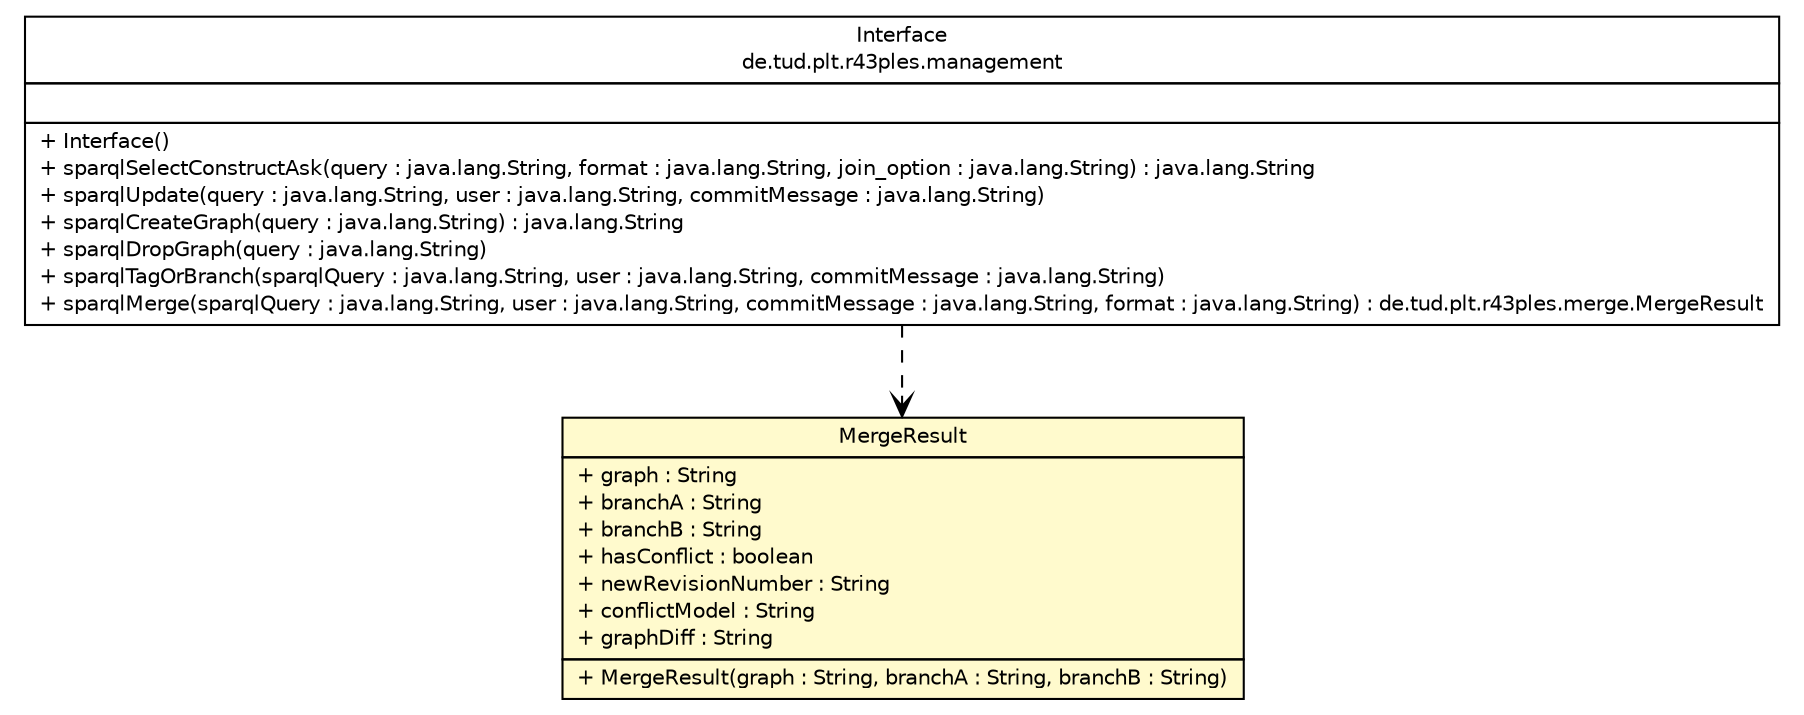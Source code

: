 #!/usr/local/bin/dot
#
# Class diagram 
# Generated by UMLGraph version R5_6-24-gf6e263 (http://www.umlgraph.org/)
#

digraph G {
	edge [fontname="Helvetica",fontsize=10,labelfontname="Helvetica",labelfontsize=10];
	node [fontname="Helvetica",fontsize=10,shape=plaintext];
	nodesep=0.25;
	ranksep=0.5;
	// de.tud.plt.r43ples.merge.MergeResult
	c1223 [label=<<table title="de.tud.plt.r43ples.merge.MergeResult" border="0" cellborder="1" cellspacing="0" cellpadding="2" port="p" bgcolor="lemonChiffon" href="./MergeResult.html">
		<tr><td><table border="0" cellspacing="0" cellpadding="1">
<tr><td align="center" balign="center"> MergeResult </td></tr>
		</table></td></tr>
		<tr><td><table border="0" cellspacing="0" cellpadding="1">
<tr><td align="left" balign="left"> + graph : String </td></tr>
<tr><td align="left" balign="left"> + branchA : String </td></tr>
<tr><td align="left" balign="left"> + branchB : String </td></tr>
<tr><td align="left" balign="left"> + hasConflict : boolean </td></tr>
<tr><td align="left" balign="left"> + newRevisionNumber : String </td></tr>
<tr><td align="left" balign="left"> + conflictModel : String </td></tr>
<tr><td align="left" balign="left"> + graphDiff : String </td></tr>
		</table></td></tr>
		<tr><td><table border="0" cellspacing="0" cellpadding="1">
<tr><td align="left" balign="left"> + MergeResult(graph : String, branchA : String, branchB : String) </td></tr>
		</table></td></tr>
		</table>>, URL="./MergeResult.html", fontname="Helvetica", fontcolor="black", fontsize=10.0];
	// de.tud.plt.r43ples.management.Interface
	c1228 [label=<<table title="de.tud.plt.r43ples.management.Interface" border="0" cellborder="1" cellspacing="0" cellpadding="2" port="p" href="../management/Interface.html">
		<tr><td><table border="0" cellspacing="0" cellpadding="1">
<tr><td align="center" balign="center"> Interface </td></tr>
<tr><td align="center" balign="center"> de.tud.plt.r43ples.management </td></tr>
		</table></td></tr>
		<tr><td><table border="0" cellspacing="0" cellpadding="1">
<tr><td align="left" balign="left">  </td></tr>
		</table></td></tr>
		<tr><td><table border="0" cellspacing="0" cellpadding="1">
<tr><td align="left" balign="left"> + Interface() </td></tr>
<tr><td align="left" balign="left"> + sparqlSelectConstructAsk(query : java.lang.String, format : java.lang.String, join_option : java.lang.String) : java.lang.String </td></tr>
<tr><td align="left" balign="left"> + sparqlUpdate(query : java.lang.String, user : java.lang.String, commitMessage : java.lang.String) </td></tr>
<tr><td align="left" balign="left"> + sparqlCreateGraph(query : java.lang.String) : java.lang.String </td></tr>
<tr><td align="left" balign="left"> + sparqlDropGraph(query : java.lang.String) </td></tr>
<tr><td align="left" balign="left"> + sparqlTagOrBranch(sparqlQuery : java.lang.String, user : java.lang.String, commitMessage : java.lang.String) </td></tr>
<tr><td align="left" balign="left"> + sparqlMerge(sparqlQuery : java.lang.String, user : java.lang.String, commitMessage : java.lang.String, format : java.lang.String) : de.tud.plt.r43ples.merge.MergeResult </td></tr>
		</table></td></tr>
		</table>>, URL="../management/Interface.html", fontname="Helvetica", fontcolor="black", fontsize=10.0];
	// de.tud.plt.r43ples.management.Interface DEPEND de.tud.plt.r43ples.merge.MergeResult
	c1228:p -> c1223:p [taillabel="", label="", headlabel="", fontname="Helvetica", fontcolor="black", fontsize=10.0, color="black", arrowhead=open, style=dashed];
}

